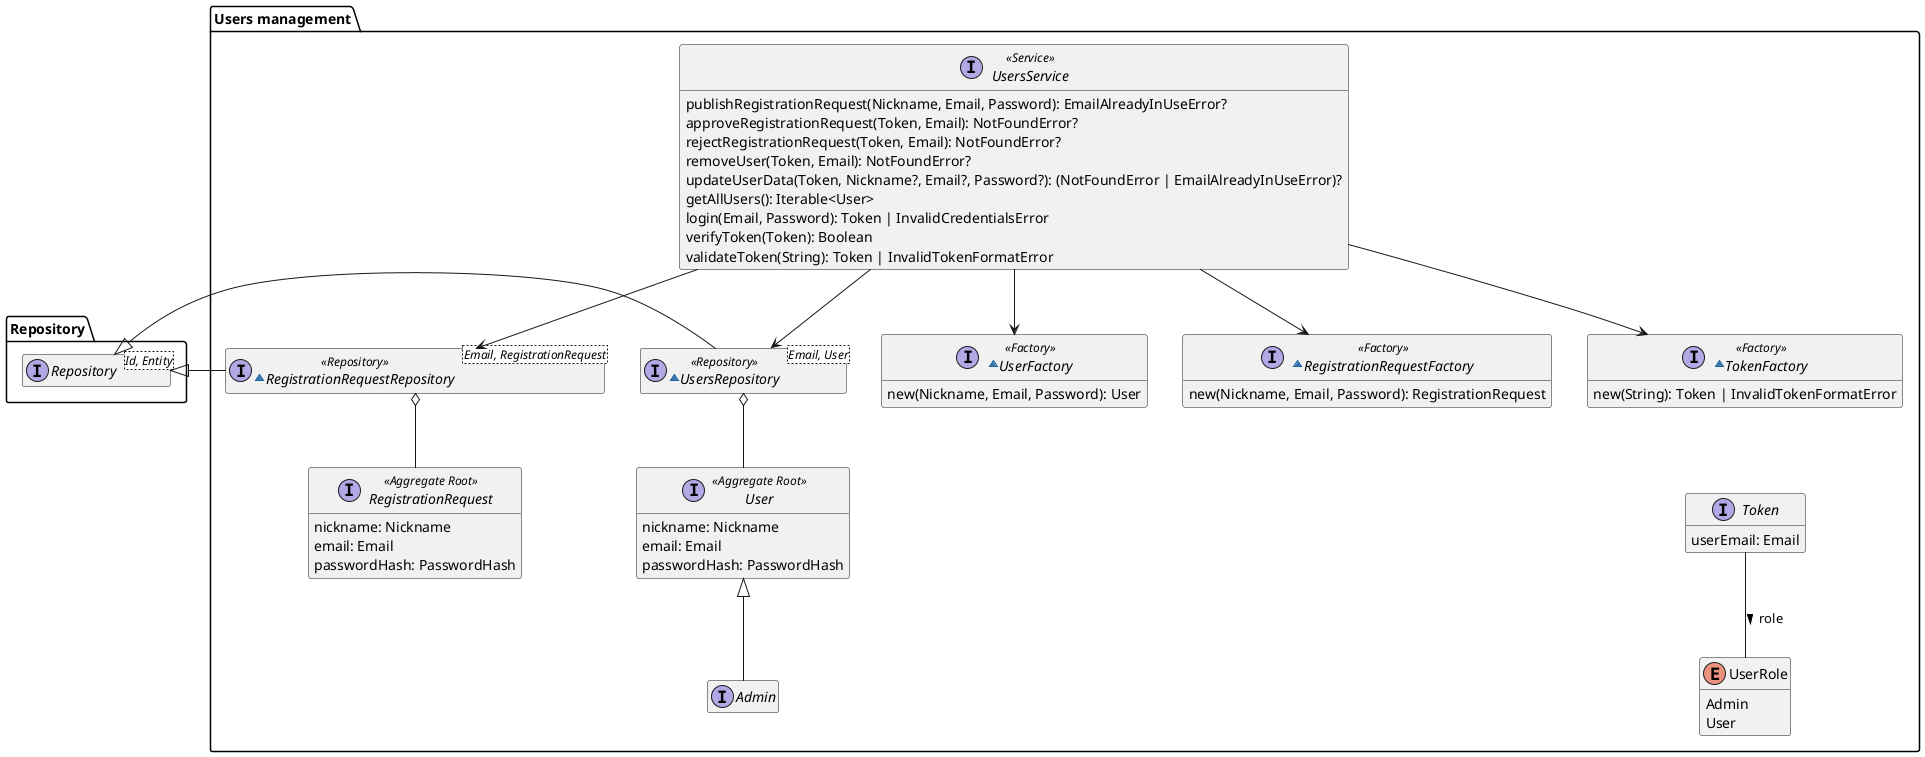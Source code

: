 @startuml users-management-domain-model

hide empty members
package Repository{
    interface Repository<Id, Entity>
}

package "Users management" as Users {
    interface User <<Aggregate Root>> {
        nickname: Nickname
        email: Email
        passwordHash: PasswordHash
    }
    interface Admin extends User

    interface RegistrationRequest <<Aggregate Root>> {
        nickname: Nickname
        email: Email
        passwordHash: PasswordHash
    }

    interface Token {
        userEmail: Email
    }
    enum UserRole {
        Admin
        User
    }
    Token -- UserRole : "role >"

    interface UsersService <<Service>> {
        publishRegistrationRequest(Nickname, Email, Password): EmailAlreadyInUseError?
        approveRegistrationRequest(Token, Email): NotFoundError?
        rejectRegistrationRequest(Token, Email): NotFoundError?
        removeUser(Token, Email): NotFoundError?
        updateUserData(Token, Nickname?, Email?, Password?): (NotFoundError | EmailAlreadyInUseError)?
        getAllUsers(): Iterable<User>
        login(Email, Password): Token | InvalidCredentialsError
        verifyToken(Token): Boolean
        validateToken(String): Token | InvalidTokenFormatError
    }

    ~interface RegistrationRequestRepository<Email, RegistrationRequest> <<Repository>> {
    }
    RegistrationRequestRepository -l-|> Repository.Repository
    RegistrationRequestRepository o-- RegistrationRequest
    ~interface UsersRepository<Email, User> <<Repository>> {
    }
    UsersRepository -l-|> Repository.Repository
    UsersRepository o-- User
    
    UsersService --> UsersRepository
    UsersService --> RegistrationRequestRepository


    ~interface UserFactory <<Factory>> {
        new(Nickname, Email, Password): User
    }
    ~interface RegistrationRequestFactory <<Factory>> {
        new(Nickname, Email, Password): RegistrationRequest
    }
    ~interface TokenFactory <<Factory>> {
        new(String): Token | InvalidTokenFormatError
    }
    TokenFactory -[hidden]-> Token
    UsersService --> UserFactory
    UsersService --> RegistrationRequestFactory
    UsersService --> TokenFactory
}

@enduml
